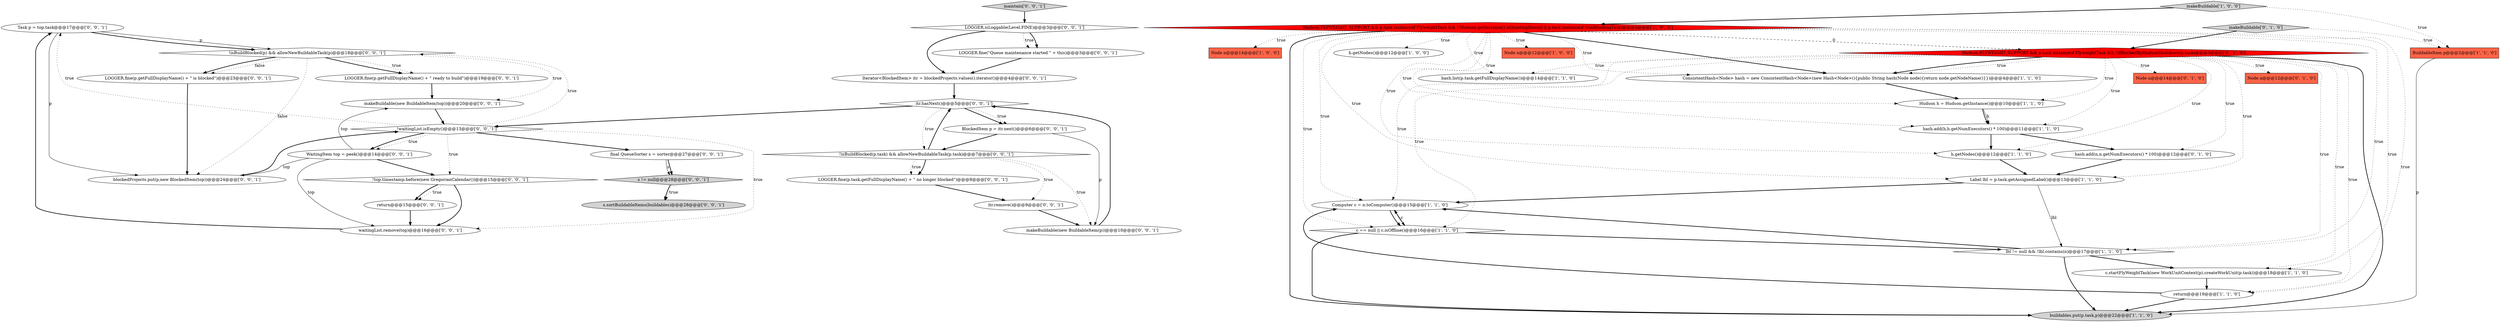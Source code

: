 digraph {
36 [style = filled, label = "Task p = top.task@@@17@@@['0', '0', '1']", fillcolor = white, shape = ellipse image = "AAA0AAABBB3BBB"];
16 [style = filled, label = "h.getNodes()@@@12@@@['1', '1', '0']", fillcolor = white, shape = ellipse image = "AAA0AAABBB1BBB"];
19 [style = filled, label = "Node n@@@14@@@['0', '1', '0']", fillcolor = tomato, shape = box image = "AAA0AAABBB2BBB"];
34 [style = filled, label = "!waitingList.isEmpty()@@@13@@@['0', '0', '1']", fillcolor = white, shape = diamond image = "AAA0AAABBB3BBB"];
46 [style = filled, label = "s != null@@@28@@@['0', '0', '1']", fillcolor = lightgray, shape = diamond image = "AAA0AAABBB3BBB"];
40 [style = filled, label = "waitingList.remove(top)@@@16@@@['0', '0', '1']", fillcolor = white, shape = ellipse image = "AAA0AAABBB3BBB"];
45 [style = filled, label = "!isBuildBlocked(p) && allowNewBuildableTask(p)@@@18@@@['0', '0', '1']", fillcolor = white, shape = diamond image = "AAA0AAABBB3BBB"];
33 [style = filled, label = "return@@@15@@@['0', '0', '1']", fillcolor = white, shape = ellipse image = "AAA0AAABBB3BBB"];
4 [style = filled, label = "Label lbl = p.task.getAssignedLabel()@@@13@@@['1', '1', '0']", fillcolor = white, shape = ellipse image = "AAA0AAABBB1BBB"];
5 [style = filled, label = "c.startFlyWeightTask(new WorkUnitContext(p).createWorkUnit(p.task))@@@18@@@['1', '1', '0']", fillcolor = white, shape = ellipse image = "AAA0AAABBB1BBB"];
22 [style = filled, label = "makeBuildable['0', '1', '0']", fillcolor = lightgray, shape = diamond image = "AAA0AAABBB2BBB"];
38 [style = filled, label = "LOGGER.fine(\"Queue maintenance started \" + this)@@@3@@@['0', '0', '1']", fillcolor = white, shape = ellipse image = "AAA0AAABBB3BBB"];
41 [style = filled, label = "makeBuildable(new BuildableItem(top))@@@20@@@['0', '0', '1']", fillcolor = white, shape = ellipse image = "AAA0AAABBB3BBB"];
6 [style = filled, label = "Node n@@@14@@@['1', '0', '0']", fillcolor = tomato, shape = box image = "AAA0AAABBB1BBB"];
15 [style = filled, label = "buildables.put(p.task,p)@@@22@@@['1', '1', '0']", fillcolor = lightgray, shape = ellipse image = "AAA0AAABBB1BBB"];
21 [style = filled, label = "hash.add(n,n.getNumExecutors() * 100)@@@12@@@['0', '1', '0']", fillcolor = white, shape = ellipse image = "AAA0AAABBB2BBB"];
39 [style = filled, label = "WaitingItem top = peek()@@@14@@@['0', '0', '1']", fillcolor = white, shape = ellipse image = "AAA0AAABBB3BBB"];
11 [style = filled, label = "Computer c = n.toComputer()@@@15@@@['1', '1', '0']", fillcolor = white, shape = ellipse image = "AAA0AAABBB1BBB"];
42 [style = filled, label = "itr.hasNext()@@@5@@@['0', '0', '1']", fillcolor = white, shape = diamond image = "AAA0AAABBB3BBB"];
28 [style = filled, label = "maintain['0', '0', '1']", fillcolor = lightgray, shape = diamond image = "AAA0AAABBB3BBB"];
17 [style = filled, label = "c == null || c.isOffline()@@@16@@@['1', '1', '0']", fillcolor = white, shape = diamond image = "AAA0AAABBB1BBB"];
18 [style = filled, label = "Node n@@@12@@@['0', '1', '0']", fillcolor = tomato, shape = box image = "AAA0AAABBB2BBB"];
30 [style = filled, label = "itr.remove()@@@9@@@['0', '0', '1']", fillcolor = white, shape = ellipse image = "AAA0AAABBB3BBB"];
29 [style = filled, label = "s.sortBuildableItems(buildables)@@@28@@@['0', '0', '1']", fillcolor = lightgray, shape = ellipse image = "AAA0AAABBB3BBB"];
1 [style = filled, label = "return@@@19@@@['1', '1', '0']", fillcolor = white, shape = ellipse image = "AAA0AAABBB1BBB"];
20 [style = filled, label = "Hudson.FLYWEIGHT_SUPPORT && p.task instanceof FlyweightTask && !ifBlockedByHudsonShutdown(p.task)@@@3@@@['0', '1', '0']", fillcolor = red, shape = diamond image = "AAA1AAABBB2BBB"];
7 [style = filled, label = "Hudson.FLYWEIGHT_SUPPORT && p.task instanceof FlyweightTask && (!Hudson.getInstance().isQuietingDown() || p.task instanceof NonBlockingTask)@@@3@@@['1', '0', '0']", fillcolor = red, shape = diamond image = "AAA1AAABBB1BBB"];
2 [style = filled, label = "h.getNodes()@@@12@@@['1', '0', '0']", fillcolor = white, shape = ellipse image = "AAA0AAABBB1BBB"];
25 [style = filled, label = "Iterator<BlockedItem> itr = blockedProjects.values().iterator()@@@4@@@['0', '0', '1']", fillcolor = white, shape = ellipse image = "AAA0AAABBB3BBB"];
13 [style = filled, label = "BuildableItem p@@@2@@@['1', '1', '0']", fillcolor = tomato, shape = box image = "AAA0AAABBB1BBB"];
14 [style = filled, label = "lbl != null && !lbl.contains(n)@@@17@@@['1', '1', '0']", fillcolor = white, shape = diamond image = "AAA0AAABBB1BBB"];
24 [style = filled, label = "!top.timestamp.before(new GregorianCalendar())@@@15@@@['0', '0', '1']", fillcolor = white, shape = diamond image = "AAA0AAABBB3BBB"];
31 [style = filled, label = "!isBuildBlocked(p.task) && allowNewBuildableTask(p.task)@@@7@@@['0', '0', '1']", fillcolor = white, shape = diamond image = "AAA0AAABBB3BBB"];
37 [style = filled, label = "LOGGER.fine(p.getFullDisplayName() + \" is blocked\")@@@23@@@['0', '0', '1']", fillcolor = white, shape = ellipse image = "AAA0AAABBB3BBB"];
10 [style = filled, label = "ConsistentHash<Node> hash = new ConsistentHash<Node>(new Hash<Node>(){public String hash(Node node){return node.getNodeName()}})@@@4@@@['1', '1', '0']", fillcolor = white, shape = ellipse image = "AAA0AAABBB1BBB"];
32 [style = filled, label = "makeBuildable(new BuildableItem(p))@@@10@@@['0', '0', '1']", fillcolor = white, shape = ellipse image = "AAA0AAABBB3BBB"];
9 [style = filled, label = "hash.list(p.task.getFullDisplayName())@@@14@@@['1', '1', '0']", fillcolor = white, shape = ellipse image = "AAA0AAABBB1BBB"];
12 [style = filled, label = "Node n@@@12@@@['1', '0', '0']", fillcolor = tomato, shape = box image = "AAA0AAABBB1BBB"];
23 [style = filled, label = "BlockedItem p = itr.next()@@@6@@@['0', '0', '1']", fillcolor = white, shape = ellipse image = "AAA0AAABBB3BBB"];
35 [style = filled, label = "final QueueSorter s = sorter@@@27@@@['0', '0', '1']", fillcolor = white, shape = ellipse image = "AAA0AAABBB3BBB"];
8 [style = filled, label = "makeBuildable['1', '0', '0']", fillcolor = lightgray, shape = diamond image = "AAA0AAABBB1BBB"];
26 [style = filled, label = "LOGGER.fine(p.task.getFullDisplayName() + \" no longer blocked\")@@@8@@@['0', '0', '1']", fillcolor = white, shape = ellipse image = "AAA0AAABBB3BBB"];
43 [style = filled, label = "LOGGER.isLoggable(Level.FINE)@@@3@@@['0', '0', '1']", fillcolor = white, shape = diamond image = "AAA0AAABBB3BBB"];
44 [style = filled, label = "blockedProjects.put(p,new BlockedItem(top))@@@24@@@['0', '0', '1']", fillcolor = white, shape = ellipse image = "AAA0AAABBB3BBB"];
0 [style = filled, label = "Hudson h = Hudson.getInstance()@@@10@@@['1', '1', '0']", fillcolor = white, shape = ellipse image = "AAA0AAABBB1BBB"];
27 [style = filled, label = "LOGGER.fine(p.getFullDisplayName() + \" ready to build\")@@@19@@@['0', '0', '1']", fillcolor = white, shape = ellipse image = "AAA0AAABBB3BBB"];
3 [style = filled, label = "hash.add(h,h.getNumExecutors() * 100)@@@11@@@['1', '1', '0']", fillcolor = white, shape = ellipse image = "AAA0AAABBB1BBB"];
45->27 [style = dotted, label="true"];
42->23 [style = bold, label=""];
34->45 [style = dotted, label="true"];
20->11 [style = dotted, label="true"];
11->17 [style = solid, label="c"];
20->0 [style = dotted, label="true"];
45->27 [style = bold, label=""];
7->20 [style = dashed, label="0"];
24->33 [style = dotted, label="true"];
39->24 [style = bold, label=""];
3->16 [style = bold, label=""];
28->43 [style = bold, label=""];
17->14 [style = bold, label=""];
13->15 [style = solid, label="p"];
45->44 [style = dotted, label="false"];
7->16 [style = dotted, label="true"];
20->18 [style = dotted, label="true"];
0->3 [style = solid, label="h"];
42->23 [style = dotted, label="true"];
7->1 [style = dotted, label="true"];
20->15 [style = bold, label=""];
14->11 [style = bold, label=""];
0->3 [style = bold, label=""];
7->6 [style = dotted, label="true"];
7->10 [style = dotted, label="true"];
46->29 [style = dotted, label="true"];
39->44 [style = solid, label="top"];
24->40 [style = bold, label=""];
7->12 [style = dotted, label="true"];
1->11 [style = bold, label=""];
20->5 [style = dotted, label="true"];
31->30 [style = dotted, label="true"];
5->1 [style = bold, label=""];
22->20 [style = bold, label=""];
10->0 [style = bold, label=""];
20->10 [style = dotted, label="true"];
22->13 [style = dotted, label="true"];
44->34 [style = bold, label=""];
17->15 [style = bold, label=""];
38->25 [style = bold, label=""];
20->3 [style = dotted, label="true"];
11->17 [style = bold, label=""];
14->15 [style = bold, label=""];
34->35 [style = bold, label=""];
7->17 [style = dotted, label="true"];
32->42 [style = bold, label=""];
21->4 [style = bold, label=""];
23->32 [style = solid, label="p"];
23->31 [style = bold, label=""];
7->2 [style = dotted, label="true"];
43->38 [style = dotted, label="true"];
39->40 [style = solid, label="top"];
20->9 [style = dotted, label="true"];
34->24 [style = dotted, label="true"];
20->17 [style = dotted, label="true"];
34->36 [style = dotted, label="true"];
20->14 [style = dotted, label="true"];
30->32 [style = bold, label=""];
7->0 [style = dotted, label="true"];
45->41 [style = dotted, label="true"];
46->29 [style = bold, label=""];
34->39 [style = dotted, label="true"];
7->5 [style = dotted, label="true"];
24->33 [style = bold, label=""];
31->42 [style = bold, label=""];
31->26 [style = bold, label=""];
43->38 [style = bold, label=""];
35->46 [style = solid, label="s"];
7->11 [style = dotted, label="true"];
20->1 [style = dotted, label="true"];
40->36 [style = bold, label=""];
20->4 [style = dotted, label="true"];
4->14 [style = solid, label="lbl"];
34->39 [style = bold, label=""];
37->44 [style = bold, label=""];
25->42 [style = bold, label=""];
7->15 [style = bold, label=""];
3->21 [style = bold, label=""];
20->19 [style = dotted, label="true"];
8->13 [style = dotted, label="true"];
35->46 [style = bold, label=""];
16->4 [style = bold, label=""];
41->34 [style = bold, label=""];
34->40 [style = dotted, label="true"];
14->5 [style = bold, label=""];
42->34 [style = bold, label=""];
7->10 [style = bold, label=""];
1->15 [style = bold, label=""];
36->45 [style = solid, label="p"];
42->31 [style = dotted, label="true"];
20->21 [style = dotted, label="true"];
7->9 [style = dotted, label="true"];
45->37 [style = dotted, label="false"];
8->7 [style = bold, label=""];
39->41 [style = solid, label="top"];
31->32 [style = dotted, label="true"];
20->10 [style = bold, label=""];
26->30 [style = bold, label=""];
33->40 [style = bold, label=""];
31->26 [style = dotted, label="true"];
7->3 [style = dotted, label="true"];
7->4 [style = dotted, label="true"];
27->41 [style = bold, label=""];
36->44 [style = solid, label="p"];
45->37 [style = bold, label=""];
36->45 [style = bold, label=""];
43->25 [style = bold, label=""];
4->11 [style = bold, label=""];
20->16 [style = dotted, label="true"];
17->11 [style = bold, label=""];
7->14 [style = dotted, label="true"];
}
